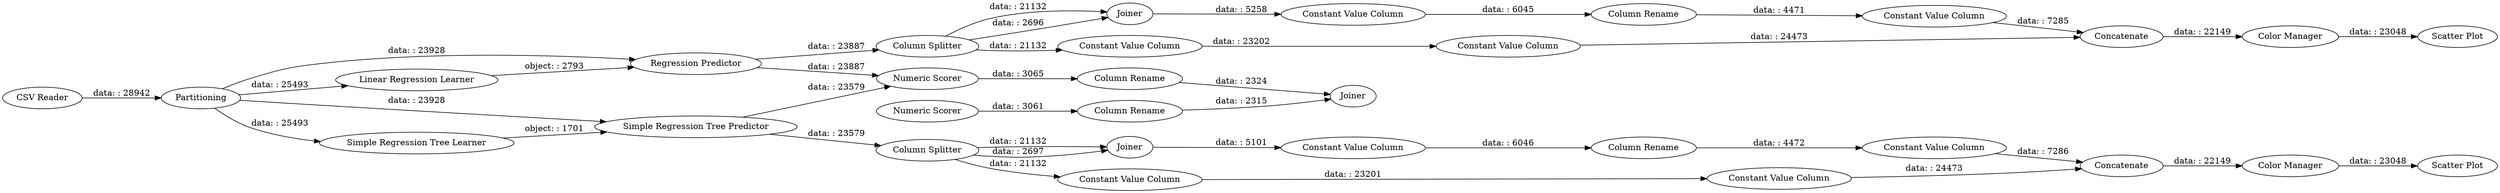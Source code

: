 digraph {
	"-4101285362623859474_199" [label="Color Manager"]
	"1430767934336854117_66" [label="Column Splitter"]
	"1430767934336854117_68" [label=Concatenate]
	"-4101285362623859474_191" [label="Regression Predictor"]
	"-4101285362623859474_188" [label="Color Manager"]
	"-4101285362623859474_201" [label="CSV Reader"]
	"-4101285362623859474_59" [label="Simple Regression Tree Learner"]
	"7231509390829304370_66" [label="Column Splitter"]
	"1430767934336854117_67" [label=Joiner]
	"6961270536104461553_194" [label="Column Rename"]
	"7231509390829304370_72" [label="Constant Value Column"]
	"7231509390829304370_67" [label=Joiner]
	"1430767934336854117_73" [label="Constant Value Column"]
	"-4101285362623859474_60" [label="Simple Regression Tree Predictor"]
	"6961270536104461553_61" [label="Numeric Scorer"]
	"7231509390829304370_68" [label=Concatenate]
	"1430767934336854117_71" [label="Column Rename"]
	"-4101285362623859474_190" [label="Linear Regression Learner"]
	"6961270536104461553_195" [label="Column Rename"]
	"1430767934336854117_70" [label="Constant Value Column"]
	"-4101285362623859474_189" [label="Scatter Plot"]
	"7231509390829304370_71" [label="Column Rename"]
	"1430767934336854117_72" [label="Constant Value Column"]
	"1430767934336854117_69" [label="Constant Value Column"]
	"6961270536104461553_192" [label="Numeric Scorer"]
	"7231509390829304370_70" [label="Constant Value Column"]
	"7231509390829304370_73" [label="Constant Value Column"]
	"-4101285362623859474_54" [label=Partitioning]
	"-4101285362623859474_200" [label="Scatter Plot"]
	"7231509390829304370_69" [label="Constant Value Column"]
	"6961270536104461553_193" [label=Joiner]
	"7231509390829304370_68" -> "-4101285362623859474_199" [label="data: : 22149"]
	"7231509390829304370_70" -> "7231509390829304370_72" [label="data: : 23202"]
	"1430767934336854117_66" -> "1430767934336854117_70" [label="data: : 21132"]
	"1430767934336854117_70" -> "1430767934336854117_72" [label="data: : 23201"]
	"6961270536104461553_61" -> "6961270536104461553_195" [label="data: : 3065"]
	"-4101285362623859474_54" -> "-4101285362623859474_191" [label="data: : 23928"]
	"7231509390829304370_69" -> "7231509390829304370_71" [label="data: : 6045"]
	"7231509390829304370_66" -> "7231509390829304370_67" [label="data: : 2696"]
	"-4101285362623859474_191" -> "6961270536104461553_61" [label="data: : 23887"]
	"7231509390829304370_67" -> "7231509390829304370_69" [label="data: : 5258"]
	"1430767934336854117_69" -> "1430767934336854117_71" [label="data: : 6046"]
	"7231509390829304370_71" -> "7231509390829304370_73" [label="data: : 4471"]
	"1430767934336854117_72" -> "1430767934336854117_68" [label="data: : 24473"]
	"-4101285362623859474_54" -> "-4101285362623859474_60" [label="data: : 23928"]
	"-4101285362623859474_54" -> "-4101285362623859474_59" [label="data: : 25493"]
	"-4101285362623859474_190" -> "-4101285362623859474_191" [label="object: : 2793"]
	"-4101285362623859474_191" -> "7231509390829304370_66" [label="data: : 23887"]
	"1430767934336854117_67" -> "1430767934336854117_69" [label="data: : 5101"]
	"-4101285362623859474_188" -> "-4101285362623859474_189" [label="data: : 23048"]
	"6961270536104461553_192" -> "6961270536104461553_194" [label="data: : 3061"]
	"1430767934336854117_66" -> "1430767934336854117_67" [label="data: : 2697"]
	"-4101285362623859474_201" -> "-4101285362623859474_54" [label="data: : 28942"]
	"-4101285362623859474_199" -> "-4101285362623859474_200" [label="data: : 23048"]
	"6961270536104461553_195" -> "6961270536104461553_193" [label="data: : 2324"]
	"6961270536104461553_194" -> "6961270536104461553_193" [label="data: : 2315"]
	"1430767934336854117_73" -> "1430767934336854117_68" [label="data: : 7286"]
	"-4101285362623859474_60" -> "6961270536104461553_61" [label="data: : 23579"]
	"7231509390829304370_66" -> "7231509390829304370_67" [label="data: : 21132"]
	"7231509390829304370_72" -> "7231509390829304370_68" [label="data: : 24473"]
	"1430767934336854117_68" -> "-4101285362623859474_188" [label="data: : 22149"]
	"-4101285362623859474_59" -> "-4101285362623859474_60" [label="object: : 1701"]
	"7231509390829304370_73" -> "7231509390829304370_68" [label="data: : 7285"]
	"-4101285362623859474_54" -> "-4101285362623859474_190" [label="data: : 25493"]
	"-4101285362623859474_60" -> "1430767934336854117_66" [label="data: : 23579"]
	"7231509390829304370_66" -> "7231509390829304370_70" [label="data: : 21132"]
	"1430767934336854117_71" -> "1430767934336854117_73" [label="data: : 4472"]
	"1430767934336854117_66" -> "1430767934336854117_67" [label="data: : 21132"]
	rankdir=LR
}
